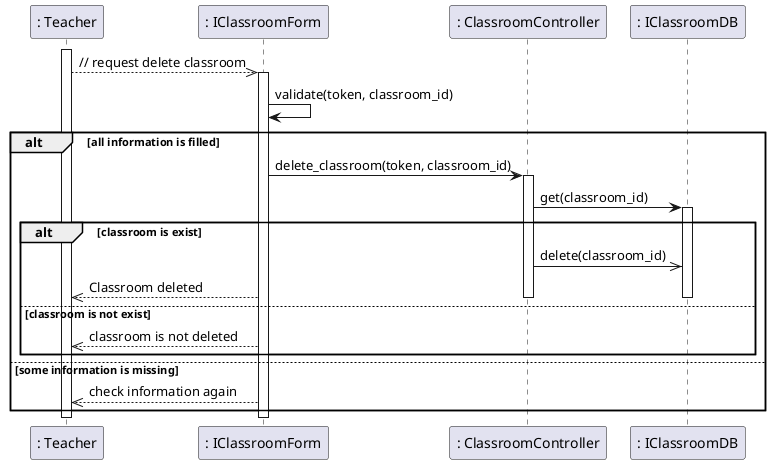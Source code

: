 @startuml deleteClass

activate ": Teacher"
": Teacher" -->> ": IClassroomForm": // request delete classroom
activate ": IClassroomForm"
": IClassroomForm" -> ": IClassroomForm": validate(token, classroom_id)
alt all information is filled
    ": IClassroomForm" -> ": ClassroomController": delete_classroom(token, classroom_id)
    activate ": ClassroomController"
    ": ClassroomController" -> ": IClassroomDB": get(classroom_id)
    activate ": IClassroomDB"
    alt classroom is exist
        ": ClassroomController" ->> ": IClassroomDB": delete(classroom_id)
        ": IClassroomForm" -->> ": Teacher": Classroom deleted
    else classroom is not exist
        deactivate ": IClassroomDB"
        deactivate ": ClassroomController"
        ": IClassroomForm" -->> ": Teacher": classroom is not deleted
    end
else some information is missing
    ": IClassroomForm" -->> ": Teacher": check information again
end

deactivate ": IClassroomForm"
deactivate ": Teacher"

@enduml
